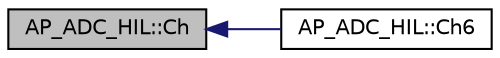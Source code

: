 digraph "AP_ADC_HIL::Ch"
{
 // INTERACTIVE_SVG=YES
  edge [fontname="Helvetica",fontsize="10",labelfontname="Helvetica",labelfontsize="10"];
  node [fontname="Helvetica",fontsize="10",shape=record];
  rankdir="LR";
  Node1 [label="AP_ADC_HIL::Ch",height=0.2,width=0.4,color="black", fillcolor="grey75", style="filled" fontcolor="black"];
  Node1 -> Node2 [dir="back",color="midnightblue",fontsize="10",style="solid",fontname="Helvetica"];
  Node2 [label="AP_ADC_HIL::Ch6",height=0.2,width=0.4,color="black", fillcolor="white", style="filled",URL="$classAP__ADC__HIL.html#ad2f958d8f4f97cdb0bdcd58411eb12bc"];
}
